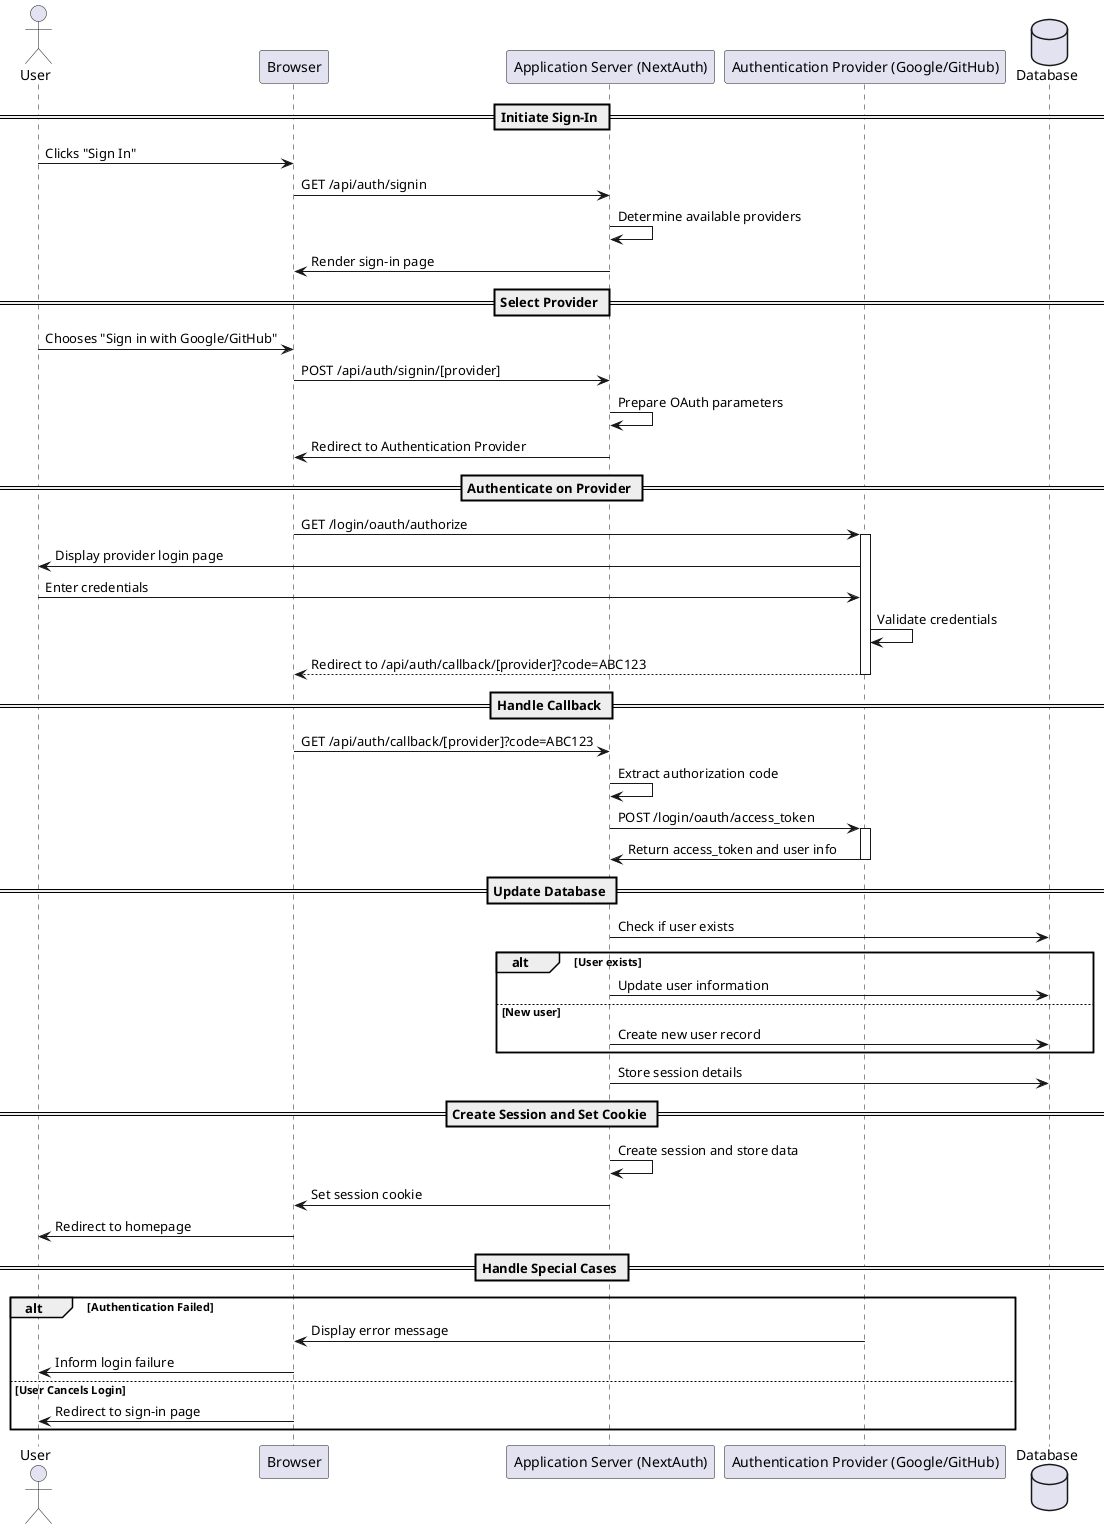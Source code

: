 @startuml
actor User
participant "Browser" as Browser
participant "Application Server (NextAuth)" as AppServer
participant "Authentication Provider (Google/GitHub)" as AuthProvider
database "Database" as DB

== Initiate Sign-In ==
User -> Browser : Clicks "Sign In"
Browser -> AppServer : GET /api/auth/signin
AppServer -> AppServer : Determine available providers
AppServer -> Browser : Render sign-in page

== Select Provider ==
User -> Browser : Chooses "Sign in with Google/GitHub"
Browser -> AppServer : POST /api/auth/signin/[provider]
AppServer -> AppServer : Prepare OAuth parameters
AppServer -> Browser : Redirect to Authentication Provider

== Authenticate on Provider ==
Browser -> AuthProvider : GET /login/oauth/authorize
activate AuthProvider
AuthProvider -> User : Display provider login page
User -> AuthProvider : Enter credentials
AuthProvider -> AuthProvider : Validate credentials
AuthProvider --> Browser : Redirect to /api/auth/callback/[provider]?code=ABC123
deactivate AuthProvider

== Handle Callback ==
Browser -> AppServer : GET /api/auth/callback/[provider]?code=ABC123
AppServer -> AppServer : Extract authorization code
AppServer -> AuthProvider : POST /login/oauth/access_token
activate AuthProvider
AuthProvider -> AppServer : Return access_token and user info
deactivate AuthProvider

== Update Database ==
AppServer -> DB : Check if user exists
alt User exists
    AppServer -> DB : Update user information
else New user
    AppServer -> DB : Create new user record
end
AppServer -> DB : Store session details

== Create Session and Set Cookie ==
AppServer -> AppServer : Create session and store data
AppServer -> Browser : Set session cookie
Browser -> User : Redirect to homepage

== Handle Special Cases ==
alt Authentication Failed
    AuthProvider -> Browser : Display error message
    Browser -> User : Inform login failure
else User Cancels Login
    Browser -> User : Redirect to sign-in page
end
@enduml
